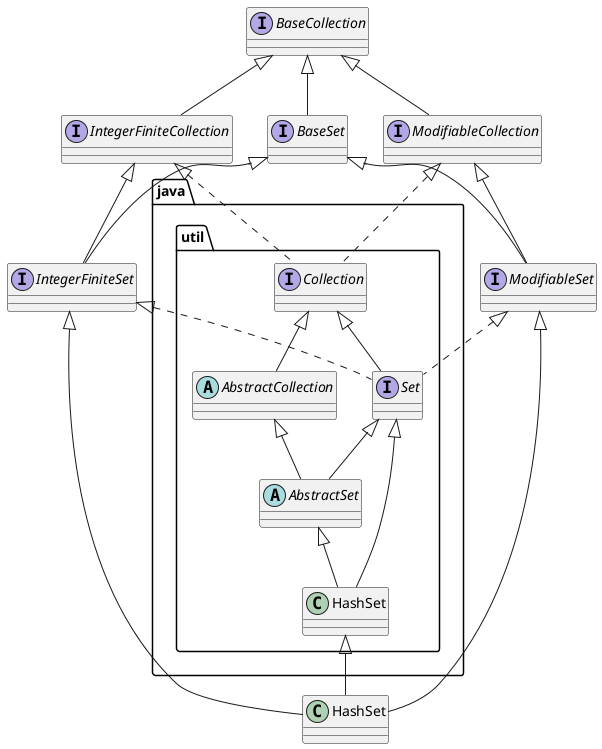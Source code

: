 @startuml

interface BaseCollection

interface IntegerFiniteCollection
BaseCollection <|-- IntegerFiniteCollection

interface ModifiableCollection
BaseCollection <|-- ModifiableCollection

interface BaseSet
BaseCollection <|-- BaseSet

interface IntegerFiniteSet
BaseSet <|-- IntegerFiniteSet
IntegerFiniteCollection <|-- IntegerFiniteSet

interface ModifiableSet
BaseSet <|-- ModifiableSet
ModifiableCollection <|-- ModifiableSet

class HashSet
ModifiableSet <|-- HashSet
IntegerFiniteSet <|-- HashSet
java.util.HashSet <|-- HashSet

abstract class java.util.AbstractSet
java.util.AbstractSet <|-- java.util.HashSet

abstract class java.util.AbstractCollection
java.util.AbstractCollection <|-- java.util.AbstractSet

interface java.util.Collection
java.util.Collection <|-- java.util.AbstractCollection

interface java.util.Set
java.util.Set <|-- java.util.HashSet
java.util.Set <|-- java.util.AbstractSet
java.util.Collection <|-- java.util.Set

IntegerFiniteCollection <|.. java.util.Collection
ModifiableCollection <|.. java.util.Collection

IntegerFiniteSet <|.. java.util.Set
ModifiableSet <|.. java.util.Set
@enduml